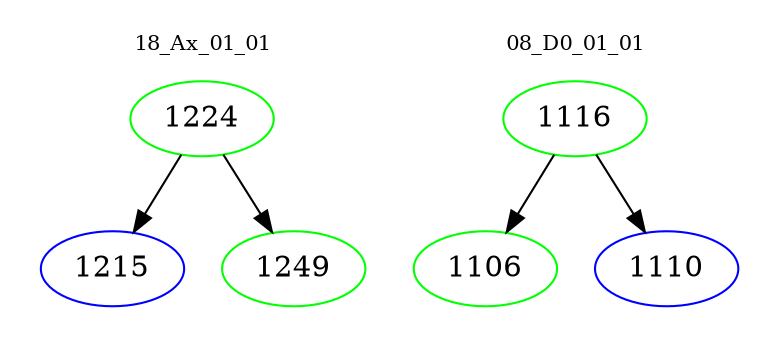digraph{
subgraph cluster_0 {
color = white
label = "18_Ax_01_01";
fontsize=10;
T0_1224 [label="1224", color="green"]
T0_1224 -> T0_1215 [color="black"]
T0_1215 [label="1215", color="blue"]
T0_1224 -> T0_1249 [color="black"]
T0_1249 [label="1249", color="green"]
}
subgraph cluster_1 {
color = white
label = "08_D0_01_01";
fontsize=10;
T1_1116 [label="1116", color="green"]
T1_1116 -> T1_1106 [color="black"]
T1_1106 [label="1106", color="green"]
T1_1116 -> T1_1110 [color="black"]
T1_1110 [label="1110", color="blue"]
}
}
